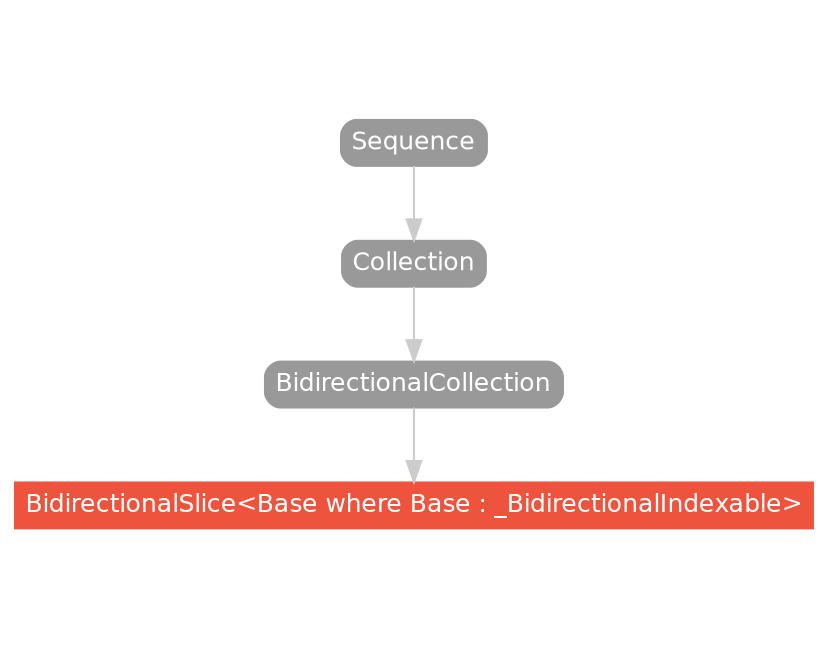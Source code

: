 strict digraph "BidirectionalSlice<Base where Base : _BidirectionalIndexable> - Type Hierarchy - SwiftDoc.org" {
    pad="0.1,0.8"
    node [shape=box, style="filled,rounded", color="#999999", fillcolor="#999999", fontcolor=white, fontname=Helvetica, fontnames="Helvetica,sansserif", fontsize=12, margin="0.07,0.05", height="0.3"]
    edge [color="#cccccc"]
    "BidirectionalCollection" [URL="/protocol/BidirectionalCollection/hierarchy/"]
    "BidirectionalSlice<Base where Base : _BidirectionalIndexable>" [URL="/type/BidirectionalSlice/", style="filled", fillcolor="#ee543d", color="#ee543d"]
    "Collection" [URL="/protocol/Collection/hierarchy/"]
    "Sequence" [URL="/protocol/Sequence/hierarchy/"]    "BidirectionalCollection" -> "BidirectionalSlice<Base where Base : _BidirectionalIndexable>"
    "Collection" -> "BidirectionalCollection"
    "Sequence" -> "Collection"
    subgraph Types {
        rank = max; "BidirectionalSlice<Base where Base : _BidirectionalIndexable>";
    }
}